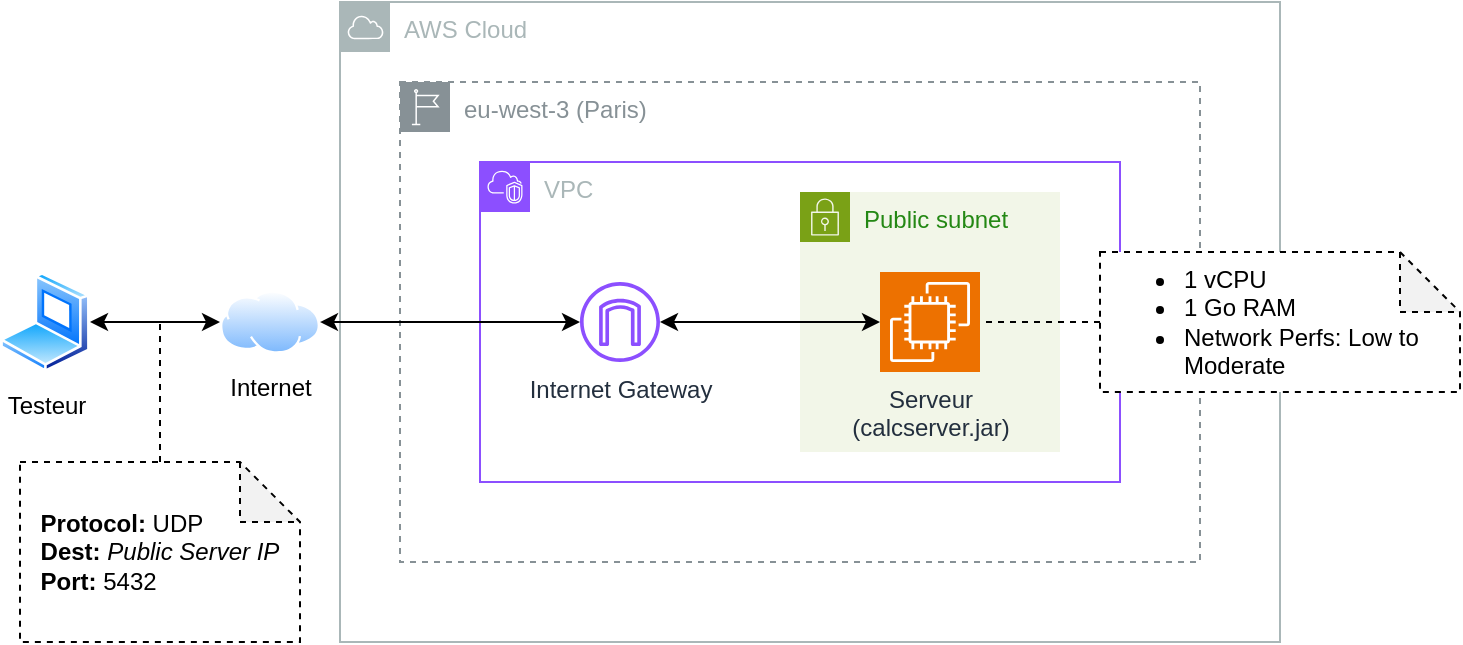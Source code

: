 <mxfile version="24.7.17">
  <diagram name="Page-1" id="8YoN60W2fJkPDQtM5WfO">
    <mxGraphModel dx="1026" dy="624" grid="1" gridSize="10" guides="1" tooltips="1" connect="1" arrows="1" fold="1" page="1" pageScale="1" pageWidth="827" pageHeight="1169" math="0" shadow="0">
      <root>
        <mxCell id="0" />
        <mxCell id="1" parent="0" />
        <mxCell id="dwLoChwqNWsPl4xWxsss-1" value="AWS Cloud" style="sketch=0;outlineConnect=0;gradientColor=none;html=1;whiteSpace=wrap;fontSize=12;fontStyle=0;shape=mxgraph.aws4.group;grIcon=mxgraph.aws4.group_aws_cloud;strokeColor=#AAB7B8;fillColor=none;verticalAlign=top;align=left;spacingLeft=30;fontColor=#AAB7B8;dashed=0;" vertex="1" parent="1">
          <mxGeometry x="200" y="40" width="470" height="320" as="geometry" />
        </mxCell>
        <mxCell id="dwLoChwqNWsPl4xWxsss-6" value="eu-west-3 (Paris)" style="sketch=0;outlineConnect=0;gradientColor=none;html=1;whiteSpace=wrap;fontSize=12;fontStyle=0;shape=mxgraph.aws4.group;grIcon=mxgraph.aws4.group_region;strokeColor=#879196;fillColor=none;verticalAlign=top;align=left;spacingLeft=30;fontColor=#879196;dashed=1;" vertex="1" parent="1">
          <mxGeometry x="230" y="80" width="400" height="240" as="geometry" />
        </mxCell>
        <mxCell id="dwLoChwqNWsPl4xWxsss-10" style="edgeStyle=orthogonalEdgeStyle;rounded=0;orthogonalLoop=1;jettySize=auto;html=1;entryX=0;entryY=0.5;entryDx=0;entryDy=0;startArrow=classic;startFill=1;" edge="1" parent="1" source="dwLoChwqNWsPl4xWxsss-2" target="dwLoChwqNWsPl4xWxsss-9">
          <mxGeometry relative="1" as="geometry" />
        </mxCell>
        <mxCell id="dwLoChwqNWsPl4xWxsss-2" value="Testeur" style="image;aspect=fixed;perimeter=ellipsePerimeter;html=1;align=center;shadow=0;dashed=0;spacingTop=3;image=img/lib/active_directory/laptop_client.svg;" vertex="1" parent="1">
          <mxGeometry x="30" y="175" width="45" height="50" as="geometry" />
        </mxCell>
        <mxCell id="dwLoChwqNWsPl4xWxsss-5" value="VPC" style="points=[[0,0],[0.25,0],[0.5,0],[0.75,0],[1,0],[1,0.25],[1,0.5],[1,0.75],[1,1],[0.75,1],[0.5,1],[0.25,1],[0,1],[0,0.75],[0,0.5],[0,0.25]];outlineConnect=0;gradientColor=none;html=1;whiteSpace=wrap;fontSize=12;fontStyle=0;container=1;pointerEvents=0;collapsible=0;recursiveResize=0;shape=mxgraph.aws4.group;grIcon=mxgraph.aws4.group_vpc2;strokeColor=#8C4FFF;fillColor=none;verticalAlign=top;align=left;spacingLeft=30;fontColor=#AAB7B8;dashed=0;" vertex="1" parent="1">
          <mxGeometry x="270" y="120" width="320" height="160" as="geometry" />
        </mxCell>
        <mxCell id="dwLoChwqNWsPl4xWxsss-4" value="Internet Gateway" style="sketch=0;outlineConnect=0;fontColor=#232F3E;gradientColor=none;fillColor=#8C4FFF;strokeColor=none;dashed=0;verticalLabelPosition=bottom;verticalAlign=top;align=center;html=1;fontSize=12;fontStyle=0;aspect=fixed;pointerEvents=1;shape=mxgraph.aws4.internet_gateway;" vertex="1" parent="dwLoChwqNWsPl4xWxsss-5">
          <mxGeometry x="50" y="60" width="40" height="40" as="geometry" />
        </mxCell>
        <mxCell id="dwLoChwqNWsPl4xWxsss-7" value="Public subnet" style="points=[[0,0],[0.25,0],[0.5,0],[0.75,0],[1,0],[1,0.25],[1,0.5],[1,0.75],[1,1],[0.75,1],[0.5,1],[0.25,1],[0,1],[0,0.75],[0,0.5],[0,0.25]];outlineConnect=0;gradientColor=none;html=1;whiteSpace=wrap;fontSize=12;fontStyle=0;container=1;pointerEvents=0;collapsible=0;recursiveResize=0;shape=mxgraph.aws4.group;grIcon=mxgraph.aws4.group_security_group;grStroke=0;strokeColor=#7AA116;fillColor=#F2F6E8;verticalAlign=top;align=left;spacingLeft=30;fontColor=#248814;dashed=0;" vertex="1" parent="1">
          <mxGeometry x="430" y="135" width="130" height="130" as="geometry" />
        </mxCell>
        <mxCell id="dwLoChwqNWsPl4xWxsss-8" value="Serveur&lt;br&gt;(calcserver.jar)" style="sketch=0;points=[[0,0,0],[0.25,0,0],[0.5,0,0],[0.75,0,0],[1,0,0],[0,1,0],[0.25,1,0],[0.5,1,0],[0.75,1,0],[1,1,0],[0,0.25,0],[0,0.5,0],[0,0.75,0],[1,0.25,0],[1,0.5,0],[1,0.75,0]];outlineConnect=0;fontColor=#232F3E;fillColor=#ED7100;strokeColor=#ffffff;dashed=0;verticalLabelPosition=bottom;verticalAlign=top;align=center;html=1;fontSize=12;fontStyle=0;aspect=fixed;shape=mxgraph.aws4.resourceIcon;resIcon=mxgraph.aws4.ec2;" vertex="1" parent="dwLoChwqNWsPl4xWxsss-7">
          <mxGeometry x="40" y="40" width="50" height="50" as="geometry" />
        </mxCell>
        <mxCell id="dwLoChwqNWsPl4xWxsss-11" style="edgeStyle=orthogonalEdgeStyle;rounded=0;orthogonalLoop=1;jettySize=auto;html=1;startArrow=classic;startFill=1;" edge="1" parent="1" source="dwLoChwqNWsPl4xWxsss-9" target="dwLoChwqNWsPl4xWxsss-4">
          <mxGeometry relative="1" as="geometry" />
        </mxCell>
        <mxCell id="dwLoChwqNWsPl4xWxsss-9" value="Internet" style="image;aspect=fixed;perimeter=ellipsePerimeter;html=1;align=center;shadow=0;dashed=0;spacingTop=3;image=img/lib/active_directory/internet_cloud.svg;" vertex="1" parent="1">
          <mxGeometry x="140" y="184.25" width="50" height="31.5" as="geometry" />
        </mxCell>
        <mxCell id="dwLoChwqNWsPl4xWxsss-12" style="edgeStyle=orthogonalEdgeStyle;rounded=0;orthogonalLoop=1;jettySize=auto;html=1;entryX=0;entryY=0.5;entryDx=0;entryDy=0;entryPerimeter=0;startArrow=classic;startFill=1;" edge="1" parent="1" source="dwLoChwqNWsPl4xWxsss-4" target="dwLoChwqNWsPl4xWxsss-8">
          <mxGeometry relative="1" as="geometry" />
        </mxCell>
        <mxCell id="dwLoChwqNWsPl4xWxsss-14" style="edgeStyle=orthogonalEdgeStyle;rounded=0;orthogonalLoop=1;jettySize=auto;html=1;endArrow=none;endFill=0;dashed=1;" edge="1" parent="1" source="dwLoChwqNWsPl4xWxsss-13">
          <mxGeometry relative="1" as="geometry">
            <mxPoint x="110" y="200" as="targetPoint" />
          </mxGeometry>
        </mxCell>
        <mxCell id="dwLoChwqNWsPl4xWxsss-13" value="&lt;div align=&quot;left&quot;&gt;&lt;b&gt;Protocol:&lt;/b&gt; UDP&lt;br&gt;&lt;b&gt;Dest:&lt;/b&gt; &lt;i&gt;Public Server IP&lt;/i&gt;&lt;br&gt;&lt;b&gt;Port:&lt;/b&gt; 5432&lt;br&gt;&lt;/div&gt;" style="shape=note;whiteSpace=wrap;html=1;backgroundOutline=1;darkOpacity=0.05;dashed=1;" vertex="1" parent="1">
          <mxGeometry x="40" y="270" width="140" height="90" as="geometry" />
        </mxCell>
        <mxCell id="dwLoChwqNWsPl4xWxsss-15" value="&lt;ul&gt;&lt;li align=&quot;left&quot;&gt;1 vCPU&lt;/li&gt;&lt;li align=&quot;left&quot;&gt;1 Go RAM&lt;/li&gt;&lt;li align=&quot;left&quot;&gt;Network Perfs: Low to Moderate&lt;/li&gt;&lt;/ul&gt;" style="shape=note;whiteSpace=wrap;html=1;backgroundOutline=1;darkOpacity=0.05;align=left;dashed=1;" vertex="1" parent="1">
          <mxGeometry x="580" y="165" width="180" height="70" as="geometry" />
        </mxCell>
        <mxCell id="dwLoChwqNWsPl4xWxsss-16" style="edgeStyle=orthogonalEdgeStyle;rounded=0;orthogonalLoop=1;jettySize=auto;html=1;entryX=1;entryY=0.5;entryDx=0;entryDy=0;entryPerimeter=0;endArrow=none;endFill=0;dashed=1;" edge="1" parent="1" source="dwLoChwqNWsPl4xWxsss-15" target="dwLoChwqNWsPl4xWxsss-8">
          <mxGeometry relative="1" as="geometry" />
        </mxCell>
      </root>
    </mxGraphModel>
  </diagram>
</mxfile>
